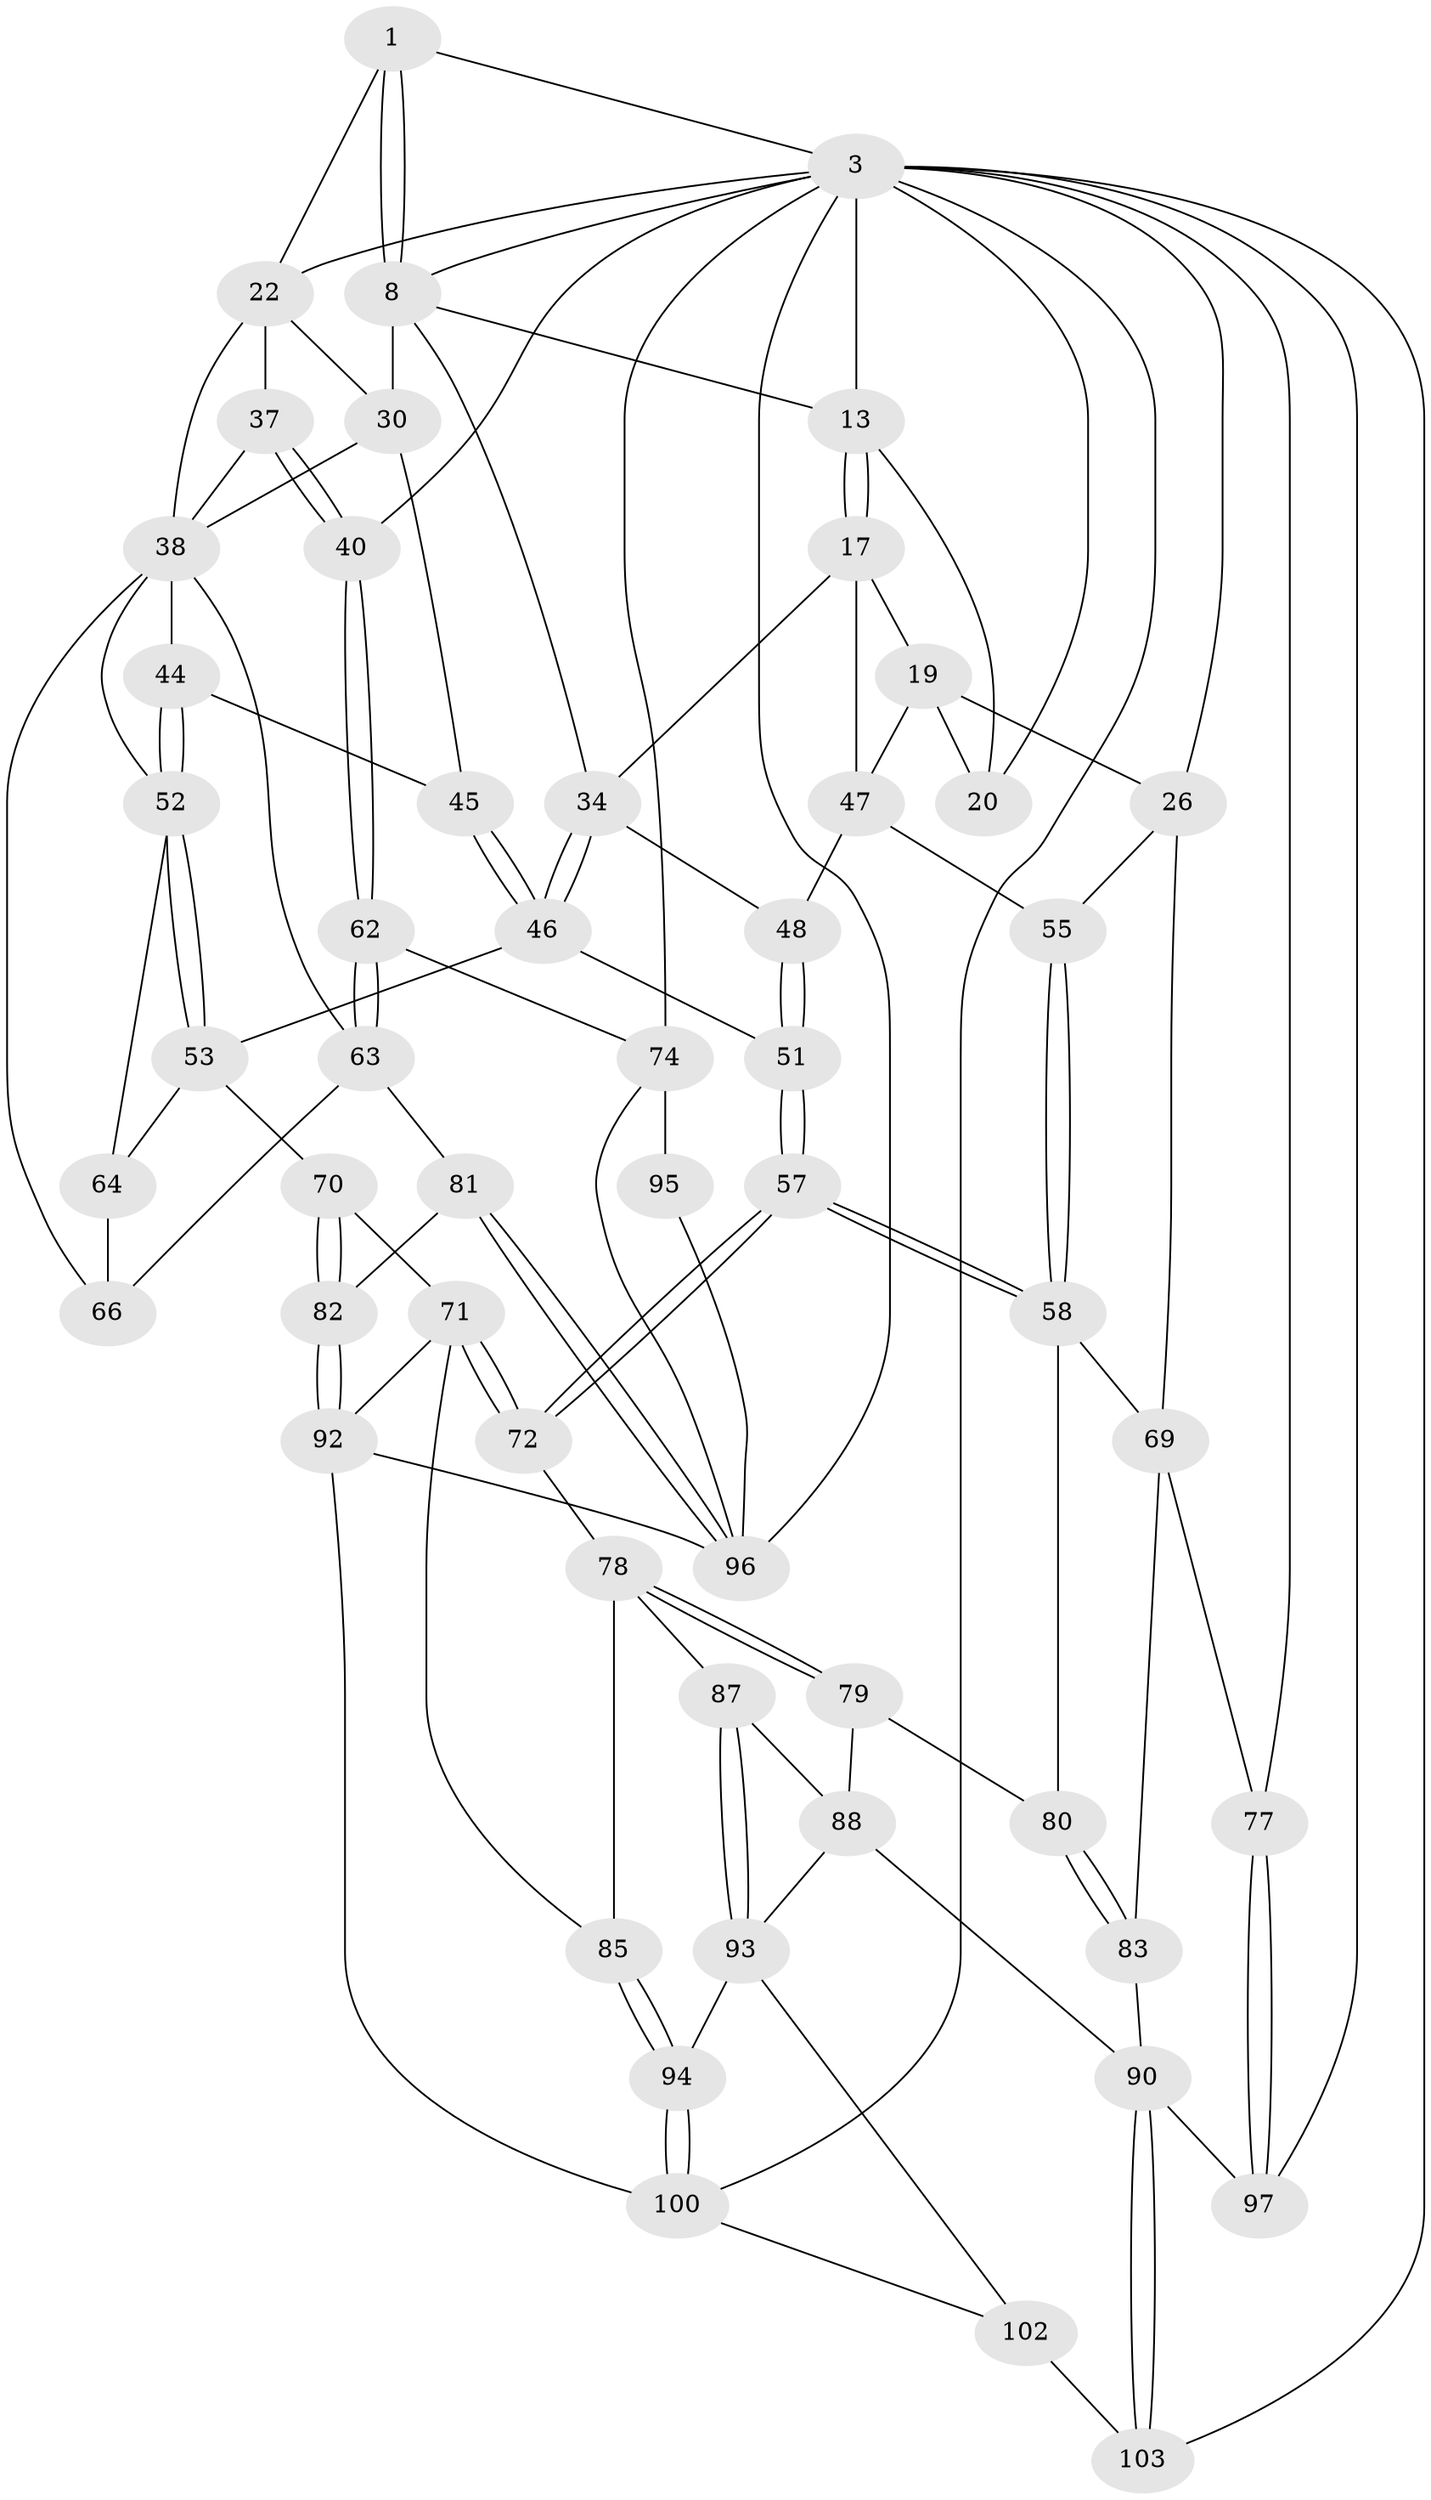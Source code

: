 // original degree distribution, {3: 0.018518518518518517, 4: 0.23148148148148148, 6: 0.21296296296296297, 5: 0.5370370370370371}
// Generated by graph-tools (version 1.1) at 2025/17/03/09/25 04:17:16]
// undirected, 54 vertices, 126 edges
graph export_dot {
graph [start="1"]
  node [color=gray90,style=filled];
  1 [pos="+0.48689593761650907+0",super="+2"];
  3 [pos="+1+0",super="+73+21+4"];
  8 [pos="+0.5436071243115956+0.15388983821958843",super="+9+12"];
  13 [pos="+0.3238664801473316+0.16963711329194614",super="+14"];
  17 [pos="+0.28063634420426536+0.30875735040779534",super="+18"];
  19 [pos="+0.15452728097051277+0.21096908103414536",super="+24"];
  20 [pos="+0.1535327152904685+0.172807379751204",super="+23"];
  22 [pos="+0.8595885362268244+0.1461107493926776",super="+28"];
  26 [pos="+0+0.4087603658386051",super="+56"];
  30 [pos="+0.6837705492104041+0.2892930817838799",super="+31"];
  34 [pos="+0.3253128591375976+0.3278520462176162",super="+35"];
  37 [pos="+0.9995822511587812+0.3585103453469814"];
  38 [pos="+0.7954153288192742+0.47478057277110597",super="+59+39"];
  40 [pos="+1+0.4035701417339383"];
  44 [pos="+0.5453704608601438+0.43005864342263767"];
  45 [pos="+0.5234839478222114+0.4270425226751187"];
  46 [pos="+0.44107679904426006+0.4725530436479036",super="+50"];
  47 [pos="+0.09785755368866006+0.35427198853169145",super="+49"];
  48 [pos="+0.25634317119533084+0.46513183236878675"];
  51 [pos="+0.3635143063517558+0.5735441233026718"];
  52 [pos="+0.6178524651947441+0.5064527887320918",super="+54"];
  53 [pos="+0.4964776322604529+0.6040331180745607",super="+65"];
  55 [pos="+0.0931717655009531+0.5319278879274674"];
  57 [pos="+0.3300293108475533+0.6400806351413518"];
  58 [pos="+0.168750833319604+0.6015391203286841",super="+68"];
  62 [pos="+1+0.6899897941427885"];
  63 [pos="+1+0.6802746191666709",super="+67"];
  64 [pos="+0.6361865538707444+0.6598784135650327"];
  66 [pos="+0.7764016981307948+0.6371048378352974"];
  69 [pos="+0.08564638409473646+0.7109143770784779",super="+76"];
  70 [pos="+0.5987884464054731+0.7255641896705323"];
  71 [pos="+0.5976135246994727+0.7263713341025114",super="+84"];
  72 [pos="+0.3317092506739601+0.6829356040652474"];
  74 [pos="+1+0.8011716276615155",super="+106+75"];
  77 [pos="+0+0.7174672195646559"];
  78 [pos="+0.32729003834408926+0.7011367075430561",super="+86"];
  79 [pos="+0.25377245934780013+0.7521753761546387"];
  80 [pos="+0.18267385945272577+0.7389580411100486"];
  81 [pos="+0.76587633998377+0.7997863234938483"];
  82 [pos="+0.7116603738411865+0.805399612639477"];
  83 [pos="+0.09271070068927861+0.8356819622740487"];
  85 [pos="+0.45533300891223477+0.8267630171354176"];
  87 [pos="+0.33647385999768303+0.8356339014651578"];
  88 [pos="+0.2803469459942515+0.8729191367694825",super="+89"];
  90 [pos="+0.13259306470027624+0.9010490798632922",super="+91"];
  92 [pos="+0.6127992679494833+1",super="+99"];
  93 [pos="+0.37914821746418337+0.8937961734588984",super="+101"];
  94 [pos="+0.4280170933202877+0.8968755152906868"];
  95 [pos="+0.8581328559359893+0.8999466112180501"];
  96 [pos="+0.8418442395558325+0.9019546493414061",super="+104"];
  97 [pos="+0+1"];
  100 [pos="+0.5617176858103079+1",super="+105"];
  102 [pos="+0.2291778164438997+1"];
  103 [pos="+0.13483026237028872+0.9047462571757972"];
  1 -- 8 [weight=2];
  1 -- 8;
  1 -- 3;
  1 -- 22;
  3 -- 96;
  3 -- 74;
  3 -- 40;
  3 -- 22;
  3 -- 97;
  3 -- 103;
  3 -- 8;
  3 -- 77;
  3 -- 20;
  3 -- 26;
  3 -- 13 [weight=2];
  3 -- 100;
  8 -- 34;
  8 -- 13;
  8 -- 30 [weight=2];
  13 -- 17;
  13 -- 17;
  13 -- 20;
  17 -- 19;
  17 -- 47;
  17 -- 34;
  19 -- 20 [weight=2];
  19 -- 26;
  19 -- 47;
  22 -- 38;
  22 -- 37;
  22 -- 30;
  26 -- 69;
  26 -- 55;
  30 -- 38 [weight=2];
  30 -- 45;
  34 -- 46;
  34 -- 46;
  34 -- 48;
  37 -- 38;
  37 -- 40;
  37 -- 40;
  38 -- 66;
  38 -- 63;
  38 -- 44;
  38 -- 52 [weight=2];
  40 -- 62;
  40 -- 62;
  44 -- 45;
  44 -- 52;
  44 -- 52;
  45 -- 46;
  45 -- 46;
  46 -- 51;
  46 -- 53;
  47 -- 48;
  47 -- 55;
  48 -- 51;
  48 -- 51;
  51 -- 57;
  51 -- 57;
  52 -- 53;
  52 -- 53;
  52 -- 64;
  53 -- 64;
  53 -- 70;
  55 -- 58;
  55 -- 58;
  57 -- 58;
  57 -- 58;
  57 -- 72;
  57 -- 72;
  58 -- 80;
  58 -- 69;
  62 -- 63;
  62 -- 63;
  62 -- 74;
  63 -- 81;
  63 -- 66;
  64 -- 66;
  69 -- 83;
  69 -- 77;
  70 -- 71;
  70 -- 82;
  70 -- 82;
  71 -- 72;
  71 -- 72;
  71 -- 92;
  71 -- 85;
  72 -- 78;
  74 -- 96;
  74 -- 95 [weight=2];
  77 -- 97;
  77 -- 97;
  78 -- 79;
  78 -- 79;
  78 -- 85;
  78 -- 87;
  79 -- 80;
  79 -- 88;
  80 -- 83;
  80 -- 83;
  81 -- 82;
  81 -- 96;
  81 -- 96;
  82 -- 92;
  82 -- 92;
  83 -- 90;
  85 -- 94;
  85 -- 94;
  87 -- 88;
  87 -- 93;
  87 -- 93;
  88 -- 93;
  88 -- 90;
  90 -- 103;
  90 -- 103;
  90 -- 97;
  92 -- 96;
  92 -- 100;
  93 -- 94;
  93 -- 102;
  94 -- 100;
  94 -- 100;
  95 -- 96;
  100 -- 102;
  102 -- 103;
}
